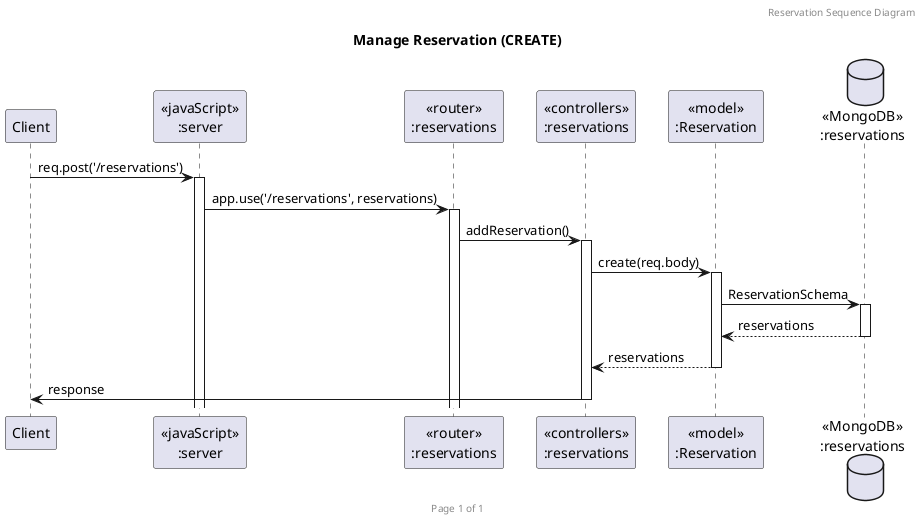 @startuml Manage Reservation (CREATE)

header Reservation Sequence Diagram
footer Page %page% of %lastpage%
title "Manage Reservation (CREATE)"

participant "Client" as client
participant "<<javaScript>>\n:server" as server
participant "<<router>>\n:reservations" as routerReservations
participant "<<controllers>>\n:reservations" as controllersReservations
participant "<<model>>\n:Reservation" as modelReservation
database "<<MongoDB>>\n:reservations" as ReservationsDatabase

client->server ++:req.post('/reservations')
server->routerReservations ++:app.use('/reservations', reservations)
routerReservations -> controllersReservations ++:addReservation()
controllersReservations -> modelReservation ++: create(req.body)
modelReservation ->ReservationsDatabase ++: ReservationSchema
ReservationsDatabase --> modelReservation --: reservations
controllersReservations <-- modelReservation --:reservations
controllersReservations->client --:response

@enduml

